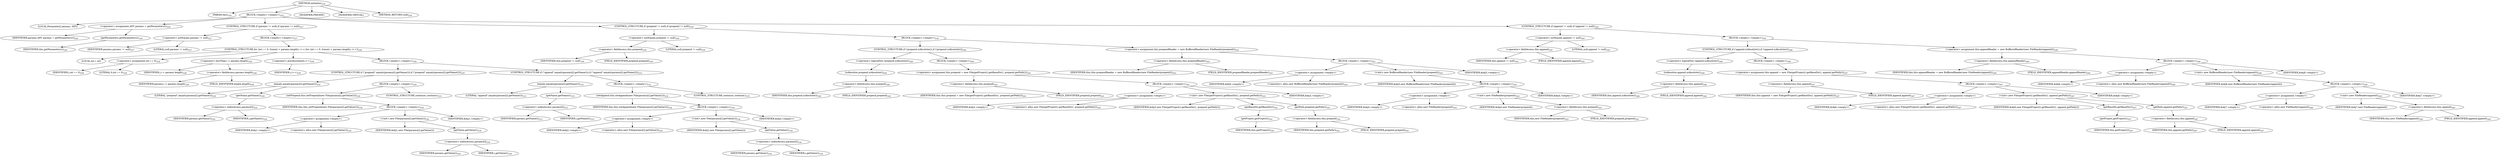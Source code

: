 digraph "initialize" {  
"227" [label = <(METHOD,initialize)<SUB>224</SUB>> ]
"21" [label = <(PARAM,this)<SUB>224</SUB>> ]
"228" [label = <(BLOCK,&lt;empty&gt;,&lt;empty&gt;)<SUB>224</SUB>> ]
"229" [label = <(LOCAL,Parameter[] params: ANY)> ]
"230" [label = <(&lt;operator&gt;.assignment,ANY params = getParameters())<SUB>226</SUB>> ]
"231" [label = <(IDENTIFIER,params,ANY params = getParameters())<SUB>226</SUB>> ]
"232" [label = <(getParameters,getParameters())<SUB>226</SUB>> ]
"20" [label = <(IDENTIFIER,this,getParameters())<SUB>226</SUB>> ]
"233" [label = <(CONTROL_STRUCTURE,if (params != null),if (params != null))<SUB>227</SUB>> ]
"234" [label = <(&lt;operator&gt;.notEquals,params != null)<SUB>227</SUB>> ]
"235" [label = <(IDENTIFIER,params,params != null)<SUB>227</SUB>> ]
"236" [label = <(LITERAL,null,params != null)<SUB>227</SUB>> ]
"237" [label = <(BLOCK,&lt;empty&gt;,&lt;empty&gt;)<SUB>227</SUB>> ]
"238" [label = <(CONTROL_STRUCTURE,for (int i = 0; Some(i &lt; params.length); i++),for (int i = 0; Some(i &lt; params.length); i++))<SUB>228</SUB>> ]
"239" [label = <(LOCAL,int i: int)> ]
"240" [label = <(&lt;operator&gt;.assignment,int i = 0)<SUB>228</SUB>> ]
"241" [label = <(IDENTIFIER,i,int i = 0)<SUB>228</SUB>> ]
"242" [label = <(LITERAL,0,int i = 0)<SUB>228</SUB>> ]
"243" [label = <(&lt;operator&gt;.lessThan,i &lt; params.length)<SUB>228</SUB>> ]
"244" [label = <(IDENTIFIER,i,i &lt; params.length)<SUB>228</SUB>> ]
"245" [label = <(&lt;operator&gt;.fieldAccess,params.length)<SUB>228</SUB>> ]
"246" [label = <(IDENTIFIER,params,i &lt; params.length)<SUB>228</SUB>> ]
"247" [label = <(FIELD_IDENTIFIER,length,length)<SUB>228</SUB>> ]
"248" [label = <(&lt;operator&gt;.postIncrement,i++)<SUB>228</SUB>> ]
"249" [label = <(IDENTIFIER,i,i++)<SUB>228</SUB>> ]
"250" [label = <(BLOCK,&lt;empty&gt;,&lt;empty&gt;)<SUB>228</SUB>> ]
"251" [label = <(CONTROL_STRUCTURE,if (&quot;prepend&quot;.equals(params[i].getName())),if (&quot;prepend&quot;.equals(params[i].getName())))<SUB>229</SUB>> ]
"252" [label = <(equals,equals(params[i].getName()))<SUB>229</SUB>> ]
"253" [label = <(LITERAL,&quot;prepend&quot;,equals(params[i].getName()))<SUB>229</SUB>> ]
"254" [label = <(getName,getName())<SUB>229</SUB>> ]
"255" [label = <(&lt;operator&gt;.indexAccess,params[i])<SUB>229</SUB>> ]
"256" [label = <(IDENTIFIER,params,getName())<SUB>229</SUB>> ]
"257" [label = <(IDENTIFIER,i,getName())<SUB>229</SUB>> ]
"258" [label = <(BLOCK,&lt;empty&gt;,&lt;empty&gt;)<SUB>229</SUB>> ]
"259" [label = <(setPrepend,this.setPrepend(new File(params[i].getValue())))<SUB>230</SUB>> ]
"22" [label = <(IDENTIFIER,this,this.setPrepend(new File(params[i].getValue())))<SUB>230</SUB>> ]
"260" [label = <(BLOCK,&lt;empty&gt;,&lt;empty&gt;)<SUB>230</SUB>> ]
"261" [label = <(&lt;operator&gt;.assignment,&lt;empty&gt;)> ]
"262" [label = <(IDENTIFIER,$obj1,&lt;empty&gt;)> ]
"263" [label = <(&lt;operator&gt;.alloc,new File(params[i].getValue()))<SUB>230</SUB>> ]
"264" [label = <(&lt;init&gt;,new File(params[i].getValue()))<SUB>230</SUB>> ]
"265" [label = <(IDENTIFIER,$obj1,new File(params[i].getValue()))> ]
"266" [label = <(getValue,getValue())<SUB>230</SUB>> ]
"267" [label = <(&lt;operator&gt;.indexAccess,params[i])<SUB>230</SUB>> ]
"268" [label = <(IDENTIFIER,params,getValue())<SUB>230</SUB>> ]
"269" [label = <(IDENTIFIER,i,getValue())<SUB>230</SUB>> ]
"270" [label = <(IDENTIFIER,$obj1,&lt;empty&gt;)> ]
"271" [label = <(CONTROL_STRUCTURE,continue;,continue;)<SUB>231</SUB>> ]
"272" [label = <(CONTROL_STRUCTURE,if (&quot;append&quot;.equals(params[i].getName())),if (&quot;append&quot;.equals(params[i].getName())))<SUB>233</SUB>> ]
"273" [label = <(equals,equals(params[i].getName()))<SUB>233</SUB>> ]
"274" [label = <(LITERAL,&quot;append&quot;,equals(params[i].getName()))<SUB>233</SUB>> ]
"275" [label = <(getName,getName())<SUB>233</SUB>> ]
"276" [label = <(&lt;operator&gt;.indexAccess,params[i])<SUB>233</SUB>> ]
"277" [label = <(IDENTIFIER,params,getName())<SUB>233</SUB>> ]
"278" [label = <(IDENTIFIER,i,getName())<SUB>233</SUB>> ]
"279" [label = <(BLOCK,&lt;empty&gt;,&lt;empty&gt;)<SUB>233</SUB>> ]
"280" [label = <(setAppend,this.setAppend(new File(params[i].getValue())))<SUB>234</SUB>> ]
"23" [label = <(IDENTIFIER,this,this.setAppend(new File(params[i].getValue())))<SUB>234</SUB>> ]
"281" [label = <(BLOCK,&lt;empty&gt;,&lt;empty&gt;)<SUB>234</SUB>> ]
"282" [label = <(&lt;operator&gt;.assignment,&lt;empty&gt;)> ]
"283" [label = <(IDENTIFIER,$obj2,&lt;empty&gt;)> ]
"284" [label = <(&lt;operator&gt;.alloc,new File(params[i].getValue()))<SUB>234</SUB>> ]
"285" [label = <(&lt;init&gt;,new File(params[i].getValue()))<SUB>234</SUB>> ]
"286" [label = <(IDENTIFIER,$obj2,new File(params[i].getValue()))> ]
"287" [label = <(getValue,getValue())<SUB>234</SUB>> ]
"288" [label = <(&lt;operator&gt;.indexAccess,params[i])<SUB>234</SUB>> ]
"289" [label = <(IDENTIFIER,params,getValue())<SUB>234</SUB>> ]
"290" [label = <(IDENTIFIER,i,getValue())<SUB>234</SUB>> ]
"291" [label = <(IDENTIFIER,$obj2,&lt;empty&gt;)> ]
"292" [label = <(CONTROL_STRUCTURE,continue;,continue;)<SUB>235</SUB>> ]
"293" [label = <(CONTROL_STRUCTURE,if (prepend != null),if (prepend != null))<SUB>239</SUB>> ]
"294" [label = <(&lt;operator&gt;.notEquals,prepend != null)<SUB>239</SUB>> ]
"295" [label = <(&lt;operator&gt;.fieldAccess,this.prepend)<SUB>239</SUB>> ]
"296" [label = <(IDENTIFIER,this,prepend != null)<SUB>239</SUB>> ]
"297" [label = <(FIELD_IDENTIFIER,prepend,prepend)<SUB>239</SUB>> ]
"298" [label = <(LITERAL,null,prepend != null)<SUB>239</SUB>> ]
"299" [label = <(BLOCK,&lt;empty&gt;,&lt;empty&gt;)<SUB>239</SUB>> ]
"300" [label = <(CONTROL_STRUCTURE,if (!prepend.isAbsolute()),if (!prepend.isAbsolute()))<SUB>240</SUB>> ]
"301" [label = <(&lt;operator&gt;.logicalNot,!prepend.isAbsolute())<SUB>240</SUB>> ]
"302" [label = <(isAbsolute,prepend.isAbsolute())<SUB>240</SUB>> ]
"303" [label = <(&lt;operator&gt;.fieldAccess,this.prepend)<SUB>240</SUB>> ]
"304" [label = <(IDENTIFIER,this,prepend.isAbsolute())<SUB>240</SUB>> ]
"305" [label = <(FIELD_IDENTIFIER,prepend,prepend)<SUB>240</SUB>> ]
"306" [label = <(BLOCK,&lt;empty&gt;,&lt;empty&gt;)<SUB>240</SUB>> ]
"307" [label = <(&lt;operator&gt;.assignment,this.prepend = new File(getProject().getBaseDir(), prepend.getPath()))<SUB>241</SUB>> ]
"308" [label = <(&lt;operator&gt;.fieldAccess,this.prepend)<SUB>241</SUB>> ]
"309" [label = <(IDENTIFIER,this,this.prepend = new File(getProject().getBaseDir(), prepend.getPath()))<SUB>241</SUB>> ]
"310" [label = <(FIELD_IDENTIFIER,prepend,prepend)<SUB>241</SUB>> ]
"311" [label = <(BLOCK,&lt;empty&gt;,&lt;empty&gt;)<SUB>241</SUB>> ]
"312" [label = <(&lt;operator&gt;.assignment,&lt;empty&gt;)> ]
"313" [label = <(IDENTIFIER,$obj3,&lt;empty&gt;)> ]
"314" [label = <(&lt;operator&gt;.alloc,new File(getProject().getBaseDir(), prepend.getPath()))<SUB>241</SUB>> ]
"315" [label = <(&lt;init&gt;,new File(getProject().getBaseDir(), prepend.getPath()))<SUB>241</SUB>> ]
"316" [label = <(IDENTIFIER,$obj3,new File(getProject().getBaseDir(), prepend.getPath()))> ]
"317" [label = <(getBaseDir,getBaseDir())<SUB>241</SUB>> ]
"318" [label = <(getProject,getProject())<SUB>241</SUB>> ]
"24" [label = <(IDENTIFIER,this,getProject())<SUB>241</SUB>> ]
"319" [label = <(getPath,prepend.getPath())<SUB>241</SUB>> ]
"320" [label = <(&lt;operator&gt;.fieldAccess,this.prepend)<SUB>241</SUB>> ]
"321" [label = <(IDENTIFIER,this,prepend.getPath())<SUB>241</SUB>> ]
"322" [label = <(FIELD_IDENTIFIER,prepend,prepend)<SUB>241</SUB>> ]
"323" [label = <(IDENTIFIER,$obj3,&lt;empty&gt;)> ]
"324" [label = <(&lt;operator&gt;.assignment,this.prependReader = new BufferedReader(new FileReader(prepend)))<SUB>243</SUB>> ]
"325" [label = <(&lt;operator&gt;.fieldAccess,this.prependReader)<SUB>243</SUB>> ]
"326" [label = <(IDENTIFIER,this,this.prependReader = new BufferedReader(new FileReader(prepend)))<SUB>243</SUB>> ]
"327" [label = <(FIELD_IDENTIFIER,prependReader,prependReader)<SUB>243</SUB>> ]
"328" [label = <(BLOCK,&lt;empty&gt;,&lt;empty&gt;)<SUB>243</SUB>> ]
"329" [label = <(&lt;operator&gt;.assignment,&lt;empty&gt;)> ]
"330" [label = <(IDENTIFIER,$obj5,&lt;empty&gt;)> ]
"331" [label = <(&lt;operator&gt;.alloc,new BufferedReader(new FileReader(prepend)))<SUB>243</SUB>> ]
"332" [label = <(&lt;init&gt;,new BufferedReader(new FileReader(prepend)))<SUB>243</SUB>> ]
"333" [label = <(IDENTIFIER,$obj5,new BufferedReader(new FileReader(prepend)))> ]
"334" [label = <(BLOCK,&lt;empty&gt;,&lt;empty&gt;)<SUB>243</SUB>> ]
"335" [label = <(&lt;operator&gt;.assignment,&lt;empty&gt;)> ]
"336" [label = <(IDENTIFIER,$obj4,&lt;empty&gt;)> ]
"337" [label = <(&lt;operator&gt;.alloc,new FileReader(prepend))<SUB>243</SUB>> ]
"338" [label = <(&lt;init&gt;,new FileReader(prepend))<SUB>243</SUB>> ]
"339" [label = <(IDENTIFIER,$obj4,new FileReader(prepend))> ]
"340" [label = <(&lt;operator&gt;.fieldAccess,this.prepend)<SUB>243</SUB>> ]
"341" [label = <(IDENTIFIER,this,new FileReader(prepend))<SUB>243</SUB>> ]
"342" [label = <(FIELD_IDENTIFIER,prepend,prepend)<SUB>243</SUB>> ]
"343" [label = <(IDENTIFIER,$obj4,&lt;empty&gt;)> ]
"344" [label = <(IDENTIFIER,$obj5,&lt;empty&gt;)> ]
"345" [label = <(CONTROL_STRUCTURE,if (append != null),if (append != null))<SUB>245</SUB>> ]
"346" [label = <(&lt;operator&gt;.notEquals,append != null)<SUB>245</SUB>> ]
"347" [label = <(&lt;operator&gt;.fieldAccess,this.append)<SUB>245</SUB>> ]
"348" [label = <(IDENTIFIER,this,append != null)<SUB>245</SUB>> ]
"349" [label = <(FIELD_IDENTIFIER,append,append)<SUB>245</SUB>> ]
"350" [label = <(LITERAL,null,append != null)<SUB>245</SUB>> ]
"351" [label = <(BLOCK,&lt;empty&gt;,&lt;empty&gt;)<SUB>245</SUB>> ]
"352" [label = <(CONTROL_STRUCTURE,if (!append.isAbsolute()),if (!append.isAbsolute()))<SUB>246</SUB>> ]
"353" [label = <(&lt;operator&gt;.logicalNot,!append.isAbsolute())<SUB>246</SUB>> ]
"354" [label = <(isAbsolute,append.isAbsolute())<SUB>246</SUB>> ]
"355" [label = <(&lt;operator&gt;.fieldAccess,this.append)<SUB>246</SUB>> ]
"356" [label = <(IDENTIFIER,this,append.isAbsolute())<SUB>246</SUB>> ]
"357" [label = <(FIELD_IDENTIFIER,append,append)<SUB>246</SUB>> ]
"358" [label = <(BLOCK,&lt;empty&gt;,&lt;empty&gt;)<SUB>246</SUB>> ]
"359" [label = <(&lt;operator&gt;.assignment,this.append = new File(getProject().getBaseDir(), append.getPath()))<SUB>247</SUB>> ]
"360" [label = <(&lt;operator&gt;.fieldAccess,this.append)<SUB>247</SUB>> ]
"361" [label = <(IDENTIFIER,this,this.append = new File(getProject().getBaseDir(), append.getPath()))<SUB>247</SUB>> ]
"362" [label = <(FIELD_IDENTIFIER,append,append)<SUB>247</SUB>> ]
"363" [label = <(BLOCK,&lt;empty&gt;,&lt;empty&gt;)<SUB>247</SUB>> ]
"364" [label = <(&lt;operator&gt;.assignment,&lt;empty&gt;)> ]
"365" [label = <(IDENTIFIER,$obj6,&lt;empty&gt;)> ]
"366" [label = <(&lt;operator&gt;.alloc,new File(getProject().getBaseDir(), append.getPath()))<SUB>247</SUB>> ]
"367" [label = <(&lt;init&gt;,new File(getProject().getBaseDir(), append.getPath()))<SUB>247</SUB>> ]
"368" [label = <(IDENTIFIER,$obj6,new File(getProject().getBaseDir(), append.getPath()))> ]
"369" [label = <(getBaseDir,getBaseDir())<SUB>247</SUB>> ]
"370" [label = <(getProject,getProject())<SUB>247</SUB>> ]
"25" [label = <(IDENTIFIER,this,getProject())<SUB>247</SUB>> ]
"371" [label = <(getPath,append.getPath())<SUB>247</SUB>> ]
"372" [label = <(&lt;operator&gt;.fieldAccess,this.append)<SUB>247</SUB>> ]
"373" [label = <(IDENTIFIER,this,append.getPath())<SUB>247</SUB>> ]
"374" [label = <(FIELD_IDENTIFIER,append,append)<SUB>247</SUB>> ]
"375" [label = <(IDENTIFIER,$obj6,&lt;empty&gt;)> ]
"376" [label = <(&lt;operator&gt;.assignment,this.appendReader = new BufferedReader(new FileReader(append)))<SUB>249</SUB>> ]
"377" [label = <(&lt;operator&gt;.fieldAccess,this.appendReader)<SUB>249</SUB>> ]
"378" [label = <(IDENTIFIER,this,this.appendReader = new BufferedReader(new FileReader(append)))<SUB>249</SUB>> ]
"379" [label = <(FIELD_IDENTIFIER,appendReader,appendReader)<SUB>249</SUB>> ]
"380" [label = <(BLOCK,&lt;empty&gt;,&lt;empty&gt;)<SUB>249</SUB>> ]
"381" [label = <(&lt;operator&gt;.assignment,&lt;empty&gt;)> ]
"382" [label = <(IDENTIFIER,$obj8,&lt;empty&gt;)> ]
"383" [label = <(&lt;operator&gt;.alloc,new BufferedReader(new FileReader(append)))<SUB>249</SUB>> ]
"384" [label = <(&lt;init&gt;,new BufferedReader(new FileReader(append)))<SUB>249</SUB>> ]
"385" [label = <(IDENTIFIER,$obj8,new BufferedReader(new FileReader(append)))> ]
"386" [label = <(BLOCK,&lt;empty&gt;,&lt;empty&gt;)<SUB>249</SUB>> ]
"387" [label = <(&lt;operator&gt;.assignment,&lt;empty&gt;)> ]
"388" [label = <(IDENTIFIER,$obj7,&lt;empty&gt;)> ]
"389" [label = <(&lt;operator&gt;.alloc,new FileReader(append))<SUB>249</SUB>> ]
"390" [label = <(&lt;init&gt;,new FileReader(append))<SUB>249</SUB>> ]
"391" [label = <(IDENTIFIER,$obj7,new FileReader(append))> ]
"392" [label = <(&lt;operator&gt;.fieldAccess,this.append)<SUB>249</SUB>> ]
"393" [label = <(IDENTIFIER,this,new FileReader(append))<SUB>249</SUB>> ]
"394" [label = <(FIELD_IDENTIFIER,append,append)<SUB>249</SUB>> ]
"395" [label = <(IDENTIFIER,$obj7,&lt;empty&gt;)> ]
"396" [label = <(IDENTIFIER,$obj8,&lt;empty&gt;)> ]
"397" [label = <(MODIFIER,PRIVATE)> ]
"398" [label = <(MODIFIER,VIRTUAL)> ]
"399" [label = <(METHOD_RETURN,void)<SUB>224</SUB>> ]
  "227" -> "21" 
  "227" -> "228" 
  "227" -> "397" 
  "227" -> "398" 
  "227" -> "399" 
  "228" -> "229" 
  "228" -> "230" 
  "228" -> "233" 
  "228" -> "293" 
  "228" -> "345" 
  "230" -> "231" 
  "230" -> "232" 
  "232" -> "20" 
  "233" -> "234" 
  "233" -> "237" 
  "234" -> "235" 
  "234" -> "236" 
  "237" -> "238" 
  "238" -> "239" 
  "238" -> "240" 
  "238" -> "243" 
  "238" -> "248" 
  "238" -> "250" 
  "240" -> "241" 
  "240" -> "242" 
  "243" -> "244" 
  "243" -> "245" 
  "245" -> "246" 
  "245" -> "247" 
  "248" -> "249" 
  "250" -> "251" 
  "250" -> "272" 
  "251" -> "252" 
  "251" -> "258" 
  "252" -> "253" 
  "252" -> "254" 
  "254" -> "255" 
  "255" -> "256" 
  "255" -> "257" 
  "258" -> "259" 
  "258" -> "271" 
  "259" -> "22" 
  "259" -> "260" 
  "260" -> "261" 
  "260" -> "264" 
  "260" -> "270" 
  "261" -> "262" 
  "261" -> "263" 
  "264" -> "265" 
  "264" -> "266" 
  "266" -> "267" 
  "267" -> "268" 
  "267" -> "269" 
  "272" -> "273" 
  "272" -> "279" 
  "273" -> "274" 
  "273" -> "275" 
  "275" -> "276" 
  "276" -> "277" 
  "276" -> "278" 
  "279" -> "280" 
  "279" -> "292" 
  "280" -> "23" 
  "280" -> "281" 
  "281" -> "282" 
  "281" -> "285" 
  "281" -> "291" 
  "282" -> "283" 
  "282" -> "284" 
  "285" -> "286" 
  "285" -> "287" 
  "287" -> "288" 
  "288" -> "289" 
  "288" -> "290" 
  "293" -> "294" 
  "293" -> "299" 
  "294" -> "295" 
  "294" -> "298" 
  "295" -> "296" 
  "295" -> "297" 
  "299" -> "300" 
  "299" -> "324" 
  "300" -> "301" 
  "300" -> "306" 
  "301" -> "302" 
  "302" -> "303" 
  "303" -> "304" 
  "303" -> "305" 
  "306" -> "307" 
  "307" -> "308" 
  "307" -> "311" 
  "308" -> "309" 
  "308" -> "310" 
  "311" -> "312" 
  "311" -> "315" 
  "311" -> "323" 
  "312" -> "313" 
  "312" -> "314" 
  "315" -> "316" 
  "315" -> "317" 
  "315" -> "319" 
  "317" -> "318" 
  "318" -> "24" 
  "319" -> "320" 
  "320" -> "321" 
  "320" -> "322" 
  "324" -> "325" 
  "324" -> "328" 
  "325" -> "326" 
  "325" -> "327" 
  "328" -> "329" 
  "328" -> "332" 
  "328" -> "344" 
  "329" -> "330" 
  "329" -> "331" 
  "332" -> "333" 
  "332" -> "334" 
  "334" -> "335" 
  "334" -> "338" 
  "334" -> "343" 
  "335" -> "336" 
  "335" -> "337" 
  "338" -> "339" 
  "338" -> "340" 
  "340" -> "341" 
  "340" -> "342" 
  "345" -> "346" 
  "345" -> "351" 
  "346" -> "347" 
  "346" -> "350" 
  "347" -> "348" 
  "347" -> "349" 
  "351" -> "352" 
  "351" -> "376" 
  "352" -> "353" 
  "352" -> "358" 
  "353" -> "354" 
  "354" -> "355" 
  "355" -> "356" 
  "355" -> "357" 
  "358" -> "359" 
  "359" -> "360" 
  "359" -> "363" 
  "360" -> "361" 
  "360" -> "362" 
  "363" -> "364" 
  "363" -> "367" 
  "363" -> "375" 
  "364" -> "365" 
  "364" -> "366" 
  "367" -> "368" 
  "367" -> "369" 
  "367" -> "371" 
  "369" -> "370" 
  "370" -> "25" 
  "371" -> "372" 
  "372" -> "373" 
  "372" -> "374" 
  "376" -> "377" 
  "376" -> "380" 
  "377" -> "378" 
  "377" -> "379" 
  "380" -> "381" 
  "380" -> "384" 
  "380" -> "396" 
  "381" -> "382" 
  "381" -> "383" 
  "384" -> "385" 
  "384" -> "386" 
  "386" -> "387" 
  "386" -> "390" 
  "386" -> "395" 
  "387" -> "388" 
  "387" -> "389" 
  "390" -> "391" 
  "390" -> "392" 
  "392" -> "393" 
  "392" -> "394" 
}
